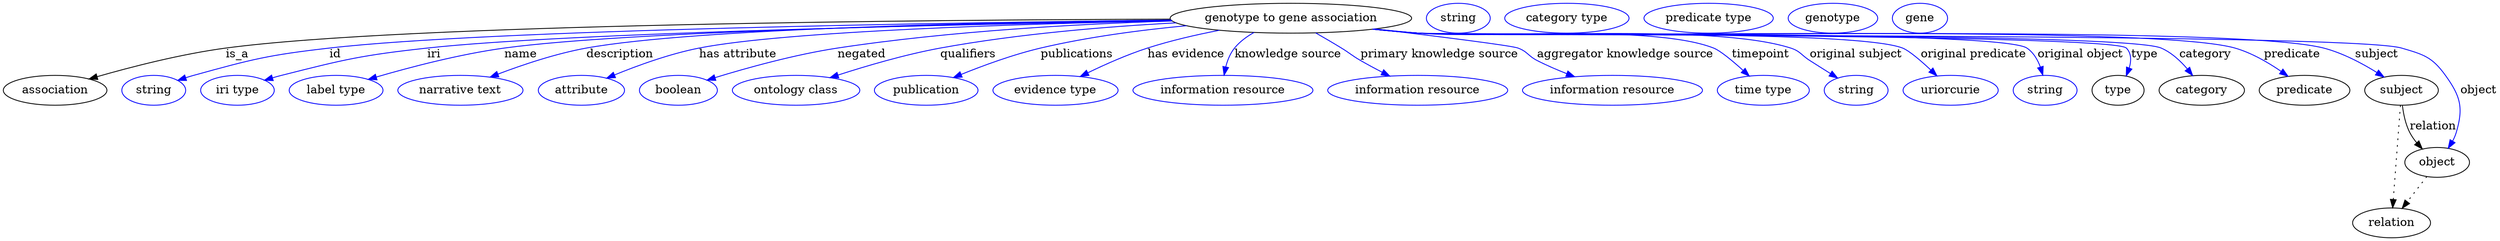 digraph {
	graph [bb="0,0,3006.4,283"];
	node [label="\N"];
	"genotype to gene association"	[height=0.5,
		label="genotype to gene association",
		pos="1551.4,265",
		width=4.0441];
	association	[height=0.5,
		pos="62.394,178",
		width=1.7332];
	"genotype to gene association" -> association	[label=is_a,
		lp="282.39,221.5",
		pos="e,103.34,191.65 1405.9,263.89 1117.9,263.03 484.15,257.8 268.39,229 214.64,221.83 154.52,206.34 113.17,194.5"];
	id	[color=blue,
		height=0.5,
		label=string,
		pos="181.39,178",
		width=1.0652];
	"genotype to gene association" -> id	[color=blue,
		label=id,
		lp="400.39,221.5",
		pos="e,210.37,190.01 1406.9,262.67 1141.4,259.72 585.35,251.05 393.39,229 319.53,220.51 301.06,215.79 229.39,196 226.28,195.14 223.08,\
194.18 219.89,193.17",
		style=solid];
	iri	[color=blue,
		height=0.5,
		label="iri type",
		pos="282.39,178",
		width=1.2277];
	"genotype to gene association" -> iri	[color=blue,
		label=iri,
		lp="519.39,221.5",
		pos="e,315.01,190.17 1407.9,261.86 1164.5,257.79 680.64,247.61 511.39,229 432.29,220.3 412.55,215.53 335.39,196 331.96,195.13 328.43,\
194.16 324.9,193.14",
		style=solid];
	name	[color=blue,
		height=0.5,
		label="label type",
		pos="401.39,178",
		width=1.5707];
	"genotype to gene association" -> name	[color=blue,
		label=name,
		lp="623.39,221.5",
		pos="e,440.4,191.25 1407.4,262.23 1181.6,258.85 754.2,249.86 603.39,229 550.17,221.64 490.6,205.95 450.03,194.1",
		style=solid];
	description	[color=blue,
		height=0.5,
		label="narrative text",
		pos="551.39,178",
		width=2.0943];
	"genotype to gene association" -> description	[color=blue,
		label=description,
		lp="741.89,221.5",
		pos="e,586.72,193.92 1406.6,262.93 1200.3,260.57 832.32,253.02 701.39,229 665.13,222.35 625.63,208.91 596.27,197.64",
		style=solid];
	"has attribute"	[color=blue,
		height=0.5,
		label=attribute,
		pos="696.39,178",
		width=1.4443];
	"genotype to gene association" -> "has attribute"	[color=blue,
		label="has attribute",
		lp="884.39,221.5",
		pos="e,726.75,192.68 1407.7,261.9 1231.3,258.45 942.64,249.77 837.39,229 802.18,222.05 763.89,208.03 736.11,196.6",
		style=solid];
	negated	[color=blue,
		height=0.5,
		label=boolean,
		pos="813.39,178",
		width=1.2999];
	"genotype to gene association" -> negated	[color=blue,
		label=negated,
		lp="1033.4,221.5",
		pos="e,847.79,190.35 1408.1,261.64 1297.4,258.18 1140.5,249.7 1004.4,229 953.22,221.22 895.96,205.22 857.6,193.4",
		style=solid];
	qualifiers	[color=blue,
		height=0.5,
		label="ontology class",
		pos="954.39,178",
		width=2.1304];
	"genotype to gene association" -> qualifiers	[color=blue,
		label=qualifiers,
		lp="1161.9,221.5",
		pos="e,995.33,193.25 1412.9,259.43 1329.8,254.98 1222.4,246.23 1128.4,229 1086.2,221.27 1039.5,207.56 1005.1,196.45",
		style=solid];
	publications	[color=blue,
		height=0.5,
		label=publication,
		pos="1111.4,178",
		width=1.7332];
	"genotype to gene association" -> publications	[color=blue,
		label=publications,
		lp="1293.4,221.5",
		pos="e,1144.2,193.34 1425.4,255.97 1370.8,250.81 1306.4,242.44 1249.4,229 1216.5,221.24 1180.6,208.09 1153.7,197.22",
		style=solid];
	"has evidence"	[color=blue,
		height=0.5,
		label="evidence type",
		pos="1267.4,178",
		width=2.0943];
	"genotype to gene association" -> "has evidence"	[color=blue,
		label="has evidence",
		lp="1424.9,221.5",
		pos="e,1297.3,194.68 1465.1,250.47 1437.1,245.04 1406.1,237.92 1378.4,229 1353.8,221.08 1327.4,209.32 1306.5,199.19",
		style=solid];
	"knowledge source"	[color=blue,
		height=0.5,
		label="information resource",
		pos="1469.4,178",
		width=3.015];
	"genotype to gene association" -> "knowledge source"	[color=blue,
		label="knowledge source",
		lp="1547.9,221.5",
		pos="e,1470.8,196.34 1506.9,247.82 1498.1,242.92 1489.7,236.72 1483.4,229 1478.1,222.52 1474.8,214.16 1472.8,206.15",
		style=solid];
	"primary knowledge source"	[color=blue,
		height=0.5,
		label="information resource",
		pos="1704.4,178",
		width=3.015];
	"genotype to gene association" -> "primary knowledge source"	[color=blue,
		label="primary knowledge source",
		lp="1730.4,221.5",
		pos="e,1670.7,195.19 1581.4,247.25 1591.3,241.57 1602.4,235.12 1612.4,229 1622.8,222.63 1624.8,220.1 1635.4,214 1643.8,209.16 1652.9,\
204.28 1661.7,199.76",
		style=solid];
	"aggregator knowledge source"	[color=blue,
		height=0.5,
		label="information resource",
		pos="1939.4,178",
		width=3.015];
	"genotype to gene association" -> "aggregator knowledge source"	[color=blue,
		label="aggregator knowledge source",
		lp="1954.9,221.5",
		pos="e,1893.7,194.43 1653.2,252.07 1727.7,243.17 1817.1,232.05 1825.4,229 1836.8,224.79 1837.5,219.55 1848.4,214 1859.7,208.22 1872.2,\
202.83 1884.2,198.09",
		style=solid];
	timepoint	[color=blue,
		height=0.5,
		label="time type",
		pos="2121.4,178",
		width=1.5346];
	"genotype to gene association" -> timepoint	[color=blue,
		label=timepoint,
		lp="2118.4,221.5",
		pos="e,2104.5,195.19 1652.6,252.03 1670.5,250.17 1689,248.39 1706.4,247 1785.1,240.69 1987.8,257.76 2061.4,229 2069.3,225.89 2084,213.75 \
2096.8,202.21",
		style=solid];
	"original subject"	[color=blue,
		height=0.5,
		label=string,
		pos="2233.4,178",
		width=1.0652];
	"genotype to gene association" -> "original subject"	[color=blue,
		label="original subject",
		lp="2233.4,221.5",
		pos="e,2211.3,192.7 1652.2,251.92 1670.2,250.06 1688.8,248.31 1706.4,247 1805.8,239.56 2059.5,259.3 2154.4,229 2166,225.29 2167.1,220.57 \
2177.4,214 2185.6,208.79 2194.4,203.21 2202.7,198.07",
		style=solid];
	"original predicate"	[color=blue,
		height=0.5,
		label=uriorcurie,
		pos="2347.4,178",
		width=1.5887];
	"genotype to gene association" -> "original predicate"	[color=blue,
		label="original predicate",
		lp="2374.9,221.5",
		pos="e,2330.8,195.5 1651.3,251.87 1669.6,249.99 1688.6,248.25 1706.4,247 1771,242.46 2229,252.51 2289.4,229 2297.1,225.99 2311.2,213.99 \
2323.5,202.5",
		style=solid];
	"original object"	[color=blue,
		height=0.5,
		label=string,
		pos="2461.4,178",
		width=1.0652];
	"genotype to gene association" -> "original object"	[color=blue,
		label="original object",
		lp="2503.9,221.5",
		pos="e,2458.6,196.43 1650.9,251.82 1669.3,249.93 1688.4,248.2 1706.4,247 1747,244.28 2405.6,251.68 2439.4,229 2447.3,223.71 2452.4,214.89 \
2455.6,206.12",
		style=solid];
	type	[height=0.5,
		pos="2549.4,178",
		width=0.86659];
	"genotype to gene association" -> type	[color=blue,
		label=type,
		lp="2581.4,221.5",
		pos="e,2559.3,195.51 1650.9,251.77 1669.3,249.88 1688.4,248.17 1706.4,247 1730,245.46 2542.8,245.93 2559.4,229 2565.6,222.66 2565.4,213.61 \
2562.9,204.96",
		style=solid];
	category	[height=0.5,
		pos="2650.4,178",
		width=1.4263];
	"genotype to gene association" -> category	[color=blue,
		label=category,
		lp="2654.9,221.5",
		pos="e,2639.3,195.84 1650.5,251.8 1669.1,249.9 1688.3,248.17 1706.4,247 1756,243.79 2555.7,248.72 2601.4,229 2613.8,223.65 2624.6,213.55 \
2632.9,203.82",
		style=solid];
	predicate	[height=0.5,
		pos="2774.4,178",
		width=1.5165];
	"genotype to gene association" -> predicate	[color=blue,
		label=predicate,
		lp="2759.4,221.5",
		pos="e,2754.4,195 1650.5,251.77 1669.1,249.87 1688.3,248.16 1706.4,247 1815.5,240.03 2585.2,258.97 2690.4,229 2710.3,223.32 2730.3,211.7 \
2745.8,201.08",
		style=solid];
	subject	[height=0.5,
		pos="2891.4,178",
		width=1.2277];
	"genotype to gene association" -> subject	[color=blue,
		label=subject,
		lp="2861.4,221.5",
		pos="e,2870.2,194.05 1650.5,251.75 1669,249.85 1688.3,248.14 1706.4,247 1827.4,239.38 2680,259.31 2797.4,229 2820.3,223.1 2843.7,210.64 \
2861.5,199.63",
		style=solid];
	object	[height=0.5,
		pos="2934.4,91",
		width=1.0832];
	"genotype to gene association" -> object	[color=blue,
		label=object,
		lp="2984.4,178",
		pos="e,2947.8,108.09 1650.5,251.73 1669,249.83 1688.3,248.13 1706.4,247 1772.1,242.91 2828.2,247.58 2891.4,229 2918,221.17 2928.2,218.5 \
2944.4,196 2962.7,170.69 2966.3,156.9 2957.4,127 2956.4,123.55 2954.9,120.13 2953.1,116.85",
		style=solid];
	association_type	[color=blue,
		height=0.5,
		label=string,
		pos="1753.4,265",
		width=1.0652];
	association_category	[color=blue,
		height=0.5,
		label="category type",
		pos="1884.4,265",
		width=2.0762];
	"genotype to gene association_predicate"	[color=blue,
		height=0.5,
		label="predicate type",
		pos="2055.4,265",
		width=2.1665];
	subject -> object	[label=relation,
		lp="2929.4,134.5",
		pos="e,2916.5,107.23 2892.5,159.55 2893.7,149.57 2896.2,137.07 2901.4,127 2903.6,122.68 2906.5,118.52 2909.7,114.66"];
	relation	[height=0.5,
		pos="2879.4,18",
		width=1.2999];
	subject -> relation	[pos="e,2880.7,36.188 2890.1,159.79 2888,132.48 2884,78.994 2881.5,46.38",
		style=dotted];
	"genotype to gene association_subject"	[color=blue,
		height=0.5,
		label=genotype,
		pos="2205.4,265",
		width=1.4985];
	object -> relation	[pos="e,2892.2,35.54 2921.9,73.889 2915,64.939 2906.2,53.617 2898.4,43.584",
		style=dotted];
	"genotype to gene association_object"	[color=blue,
		height=0.5,
		label=gene,
		pos="2310.4,265",
		width=0.92075];
}
